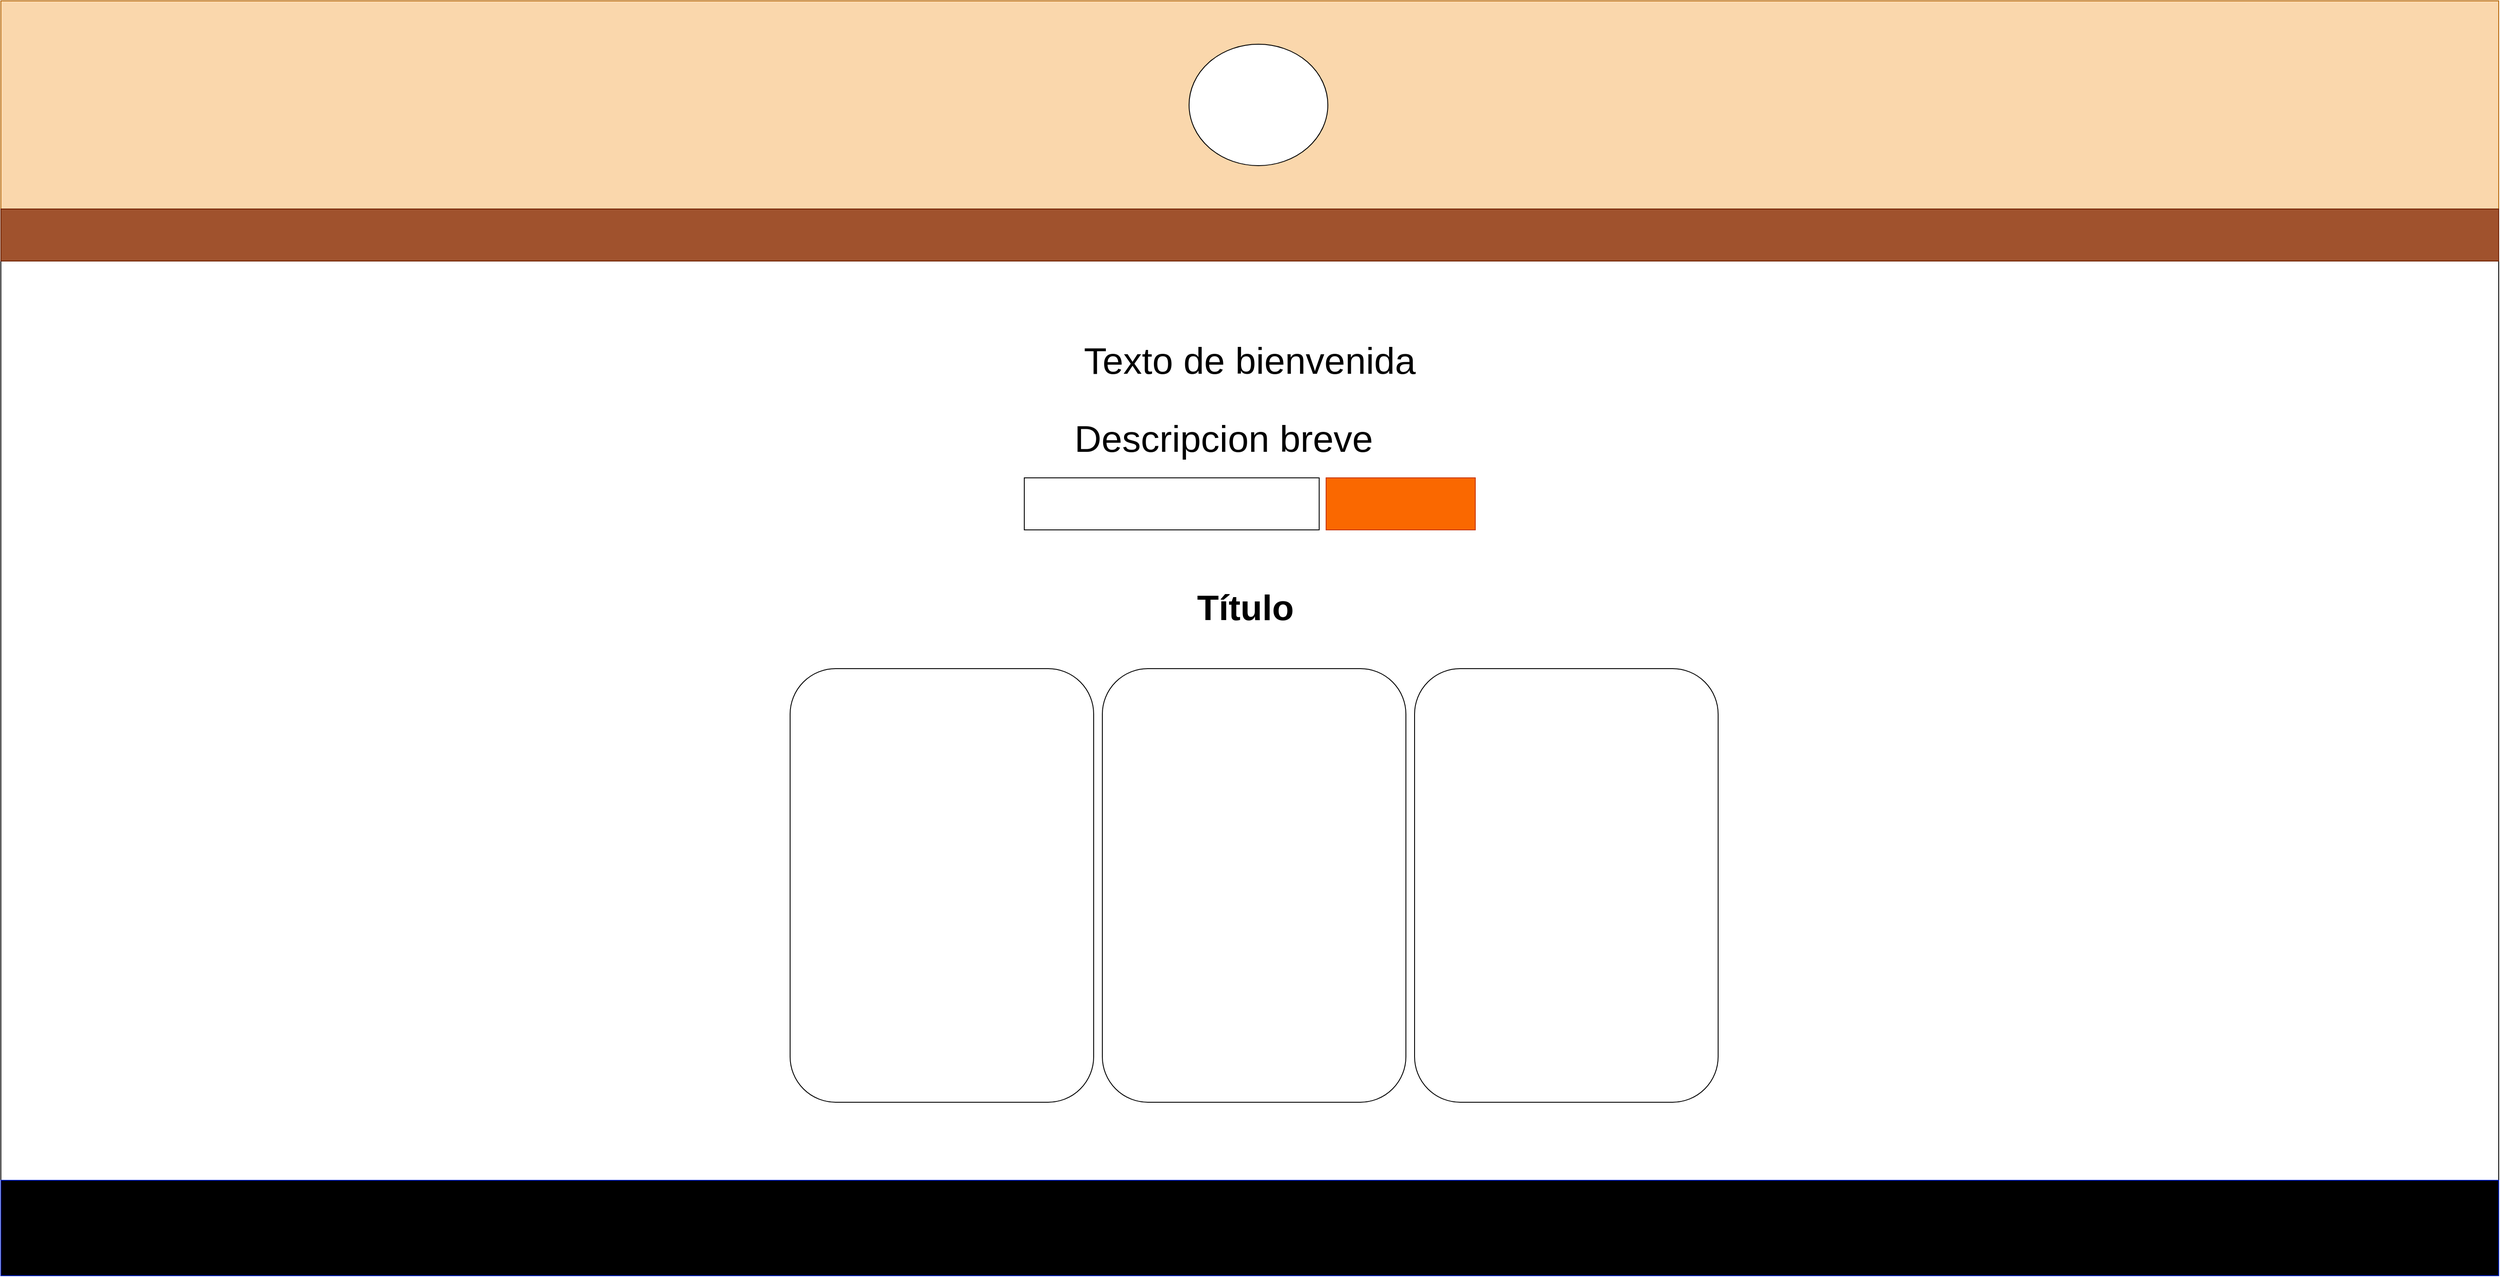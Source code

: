 <mxfile version="26.1.0">
  <diagram name="Página-1" id="VL9zuHIssG0CE-3aUXxj">
    <mxGraphModel dx="3180" dy="1973" grid="1" gridSize="10" guides="1" tooltips="1" connect="1" arrows="1" fold="1" page="1" pageScale="1" pageWidth="827" pageHeight="1169" math="0" shadow="0">
      <root>
        <mxCell id="0" />
        <mxCell id="1" parent="0" />
        <mxCell id="NiIrTcc_1HtqgO93IiUI-19" value="" style="rounded=0;whiteSpace=wrap;html=1;" vertex="1" parent="1">
          <mxGeometry x="540" y="160" width="2880" height="1470" as="geometry" />
        </mxCell>
        <mxCell id="NiIrTcc_1HtqgO93IiUI-4" value="" style="rounded=0;whiteSpace=wrap;html=1;fillColor=#fa6800;fontColor=#000000;strokeColor=#C73500;" vertex="1" parent="1">
          <mxGeometry x="2068" y="710" width="172" height="60" as="geometry" />
        </mxCell>
        <mxCell id="NiIrTcc_1HtqgO93IiUI-5" value="" style="rounded=0;whiteSpace=wrap;html=1;fillColor=#fad7ac;strokeColor=#b46504;" vertex="1" parent="1">
          <mxGeometry x="540" y="160" width="2880" height="240" as="geometry" />
        </mxCell>
        <mxCell id="NiIrTcc_1HtqgO93IiUI-6" value="" style="rounded=0;whiteSpace=wrap;html=1;fillColor=#a0522d;fontColor=#ffffff;strokeColor=#6D1F00;" vertex="1" parent="1">
          <mxGeometry x="540" y="400" width="2880" height="60" as="geometry" />
        </mxCell>
        <mxCell id="NiIrTcc_1HtqgO93IiUI-9" value="&lt;font style=&quot;font-size: 43px;&quot;&gt;Texto de bienvenida&lt;/font&gt;" style="text;html=1;align=center;verticalAlign=middle;whiteSpace=wrap;rounded=0;" vertex="1" parent="1">
          <mxGeometry x="1680" y="530" width="600" height="90" as="geometry" />
        </mxCell>
        <mxCell id="NiIrTcc_1HtqgO93IiUI-10" value="&lt;font style=&quot;font-size: 43px;&quot;&gt;Descripcion breve&lt;/font&gt;" style="text;html=1;align=center;verticalAlign=middle;whiteSpace=wrap;rounded=0;" vertex="1" parent="1">
          <mxGeometry x="1650" y="620" width="600" height="90" as="geometry" />
        </mxCell>
        <mxCell id="NiIrTcc_1HtqgO93IiUI-11" value="" style="rounded=0;whiteSpace=wrap;html=1;" vertex="1" parent="1">
          <mxGeometry x="1720" y="710" width="340" height="60" as="geometry" />
        </mxCell>
        <mxCell id="NiIrTcc_1HtqgO93IiUI-12" value="" style="rounded=1;whiteSpace=wrap;html=1;" vertex="1" parent="1">
          <mxGeometry x="1450" y="930" width="350" height="500" as="geometry" />
        </mxCell>
        <mxCell id="NiIrTcc_1HtqgO93IiUI-13" value="" style="rounded=1;whiteSpace=wrap;html=1;" vertex="1" parent="1">
          <mxGeometry x="1810" y="930" width="350" height="500" as="geometry" />
        </mxCell>
        <mxCell id="NiIrTcc_1HtqgO93IiUI-14" value="" style="rounded=1;whiteSpace=wrap;html=1;" vertex="1" parent="1">
          <mxGeometry x="2170" y="930" width="350" height="500" as="geometry" />
        </mxCell>
        <mxCell id="NiIrTcc_1HtqgO93IiUI-15" value="&lt;font style=&quot;font-size: 41px;&quot;&gt;&lt;b&gt;Título&lt;/b&gt;&lt;/font&gt;" style="text;html=1;align=center;verticalAlign=middle;whiteSpace=wrap;rounded=0;" vertex="1" parent="1">
          <mxGeometry x="1730" y="830" width="490" height="59" as="geometry" />
        </mxCell>
        <mxCell id="NiIrTcc_1HtqgO93IiUI-17" value="" style="rounded=0;whiteSpace=wrap;html=1;fillColor=light-dark(#000000, #6db2ff);fontColor=#ffffff;strokeColor=#001DBC;" vertex="1" parent="1">
          <mxGeometry x="540" y="1520" width="2880" height="110" as="geometry" />
        </mxCell>
        <mxCell id="NiIrTcc_1HtqgO93IiUI-18" value="" style="ellipse;whiteSpace=wrap;html=1;" vertex="1" parent="1">
          <mxGeometry x="1910" y="210" width="160" height="140" as="geometry" />
        </mxCell>
      </root>
    </mxGraphModel>
  </diagram>
</mxfile>
